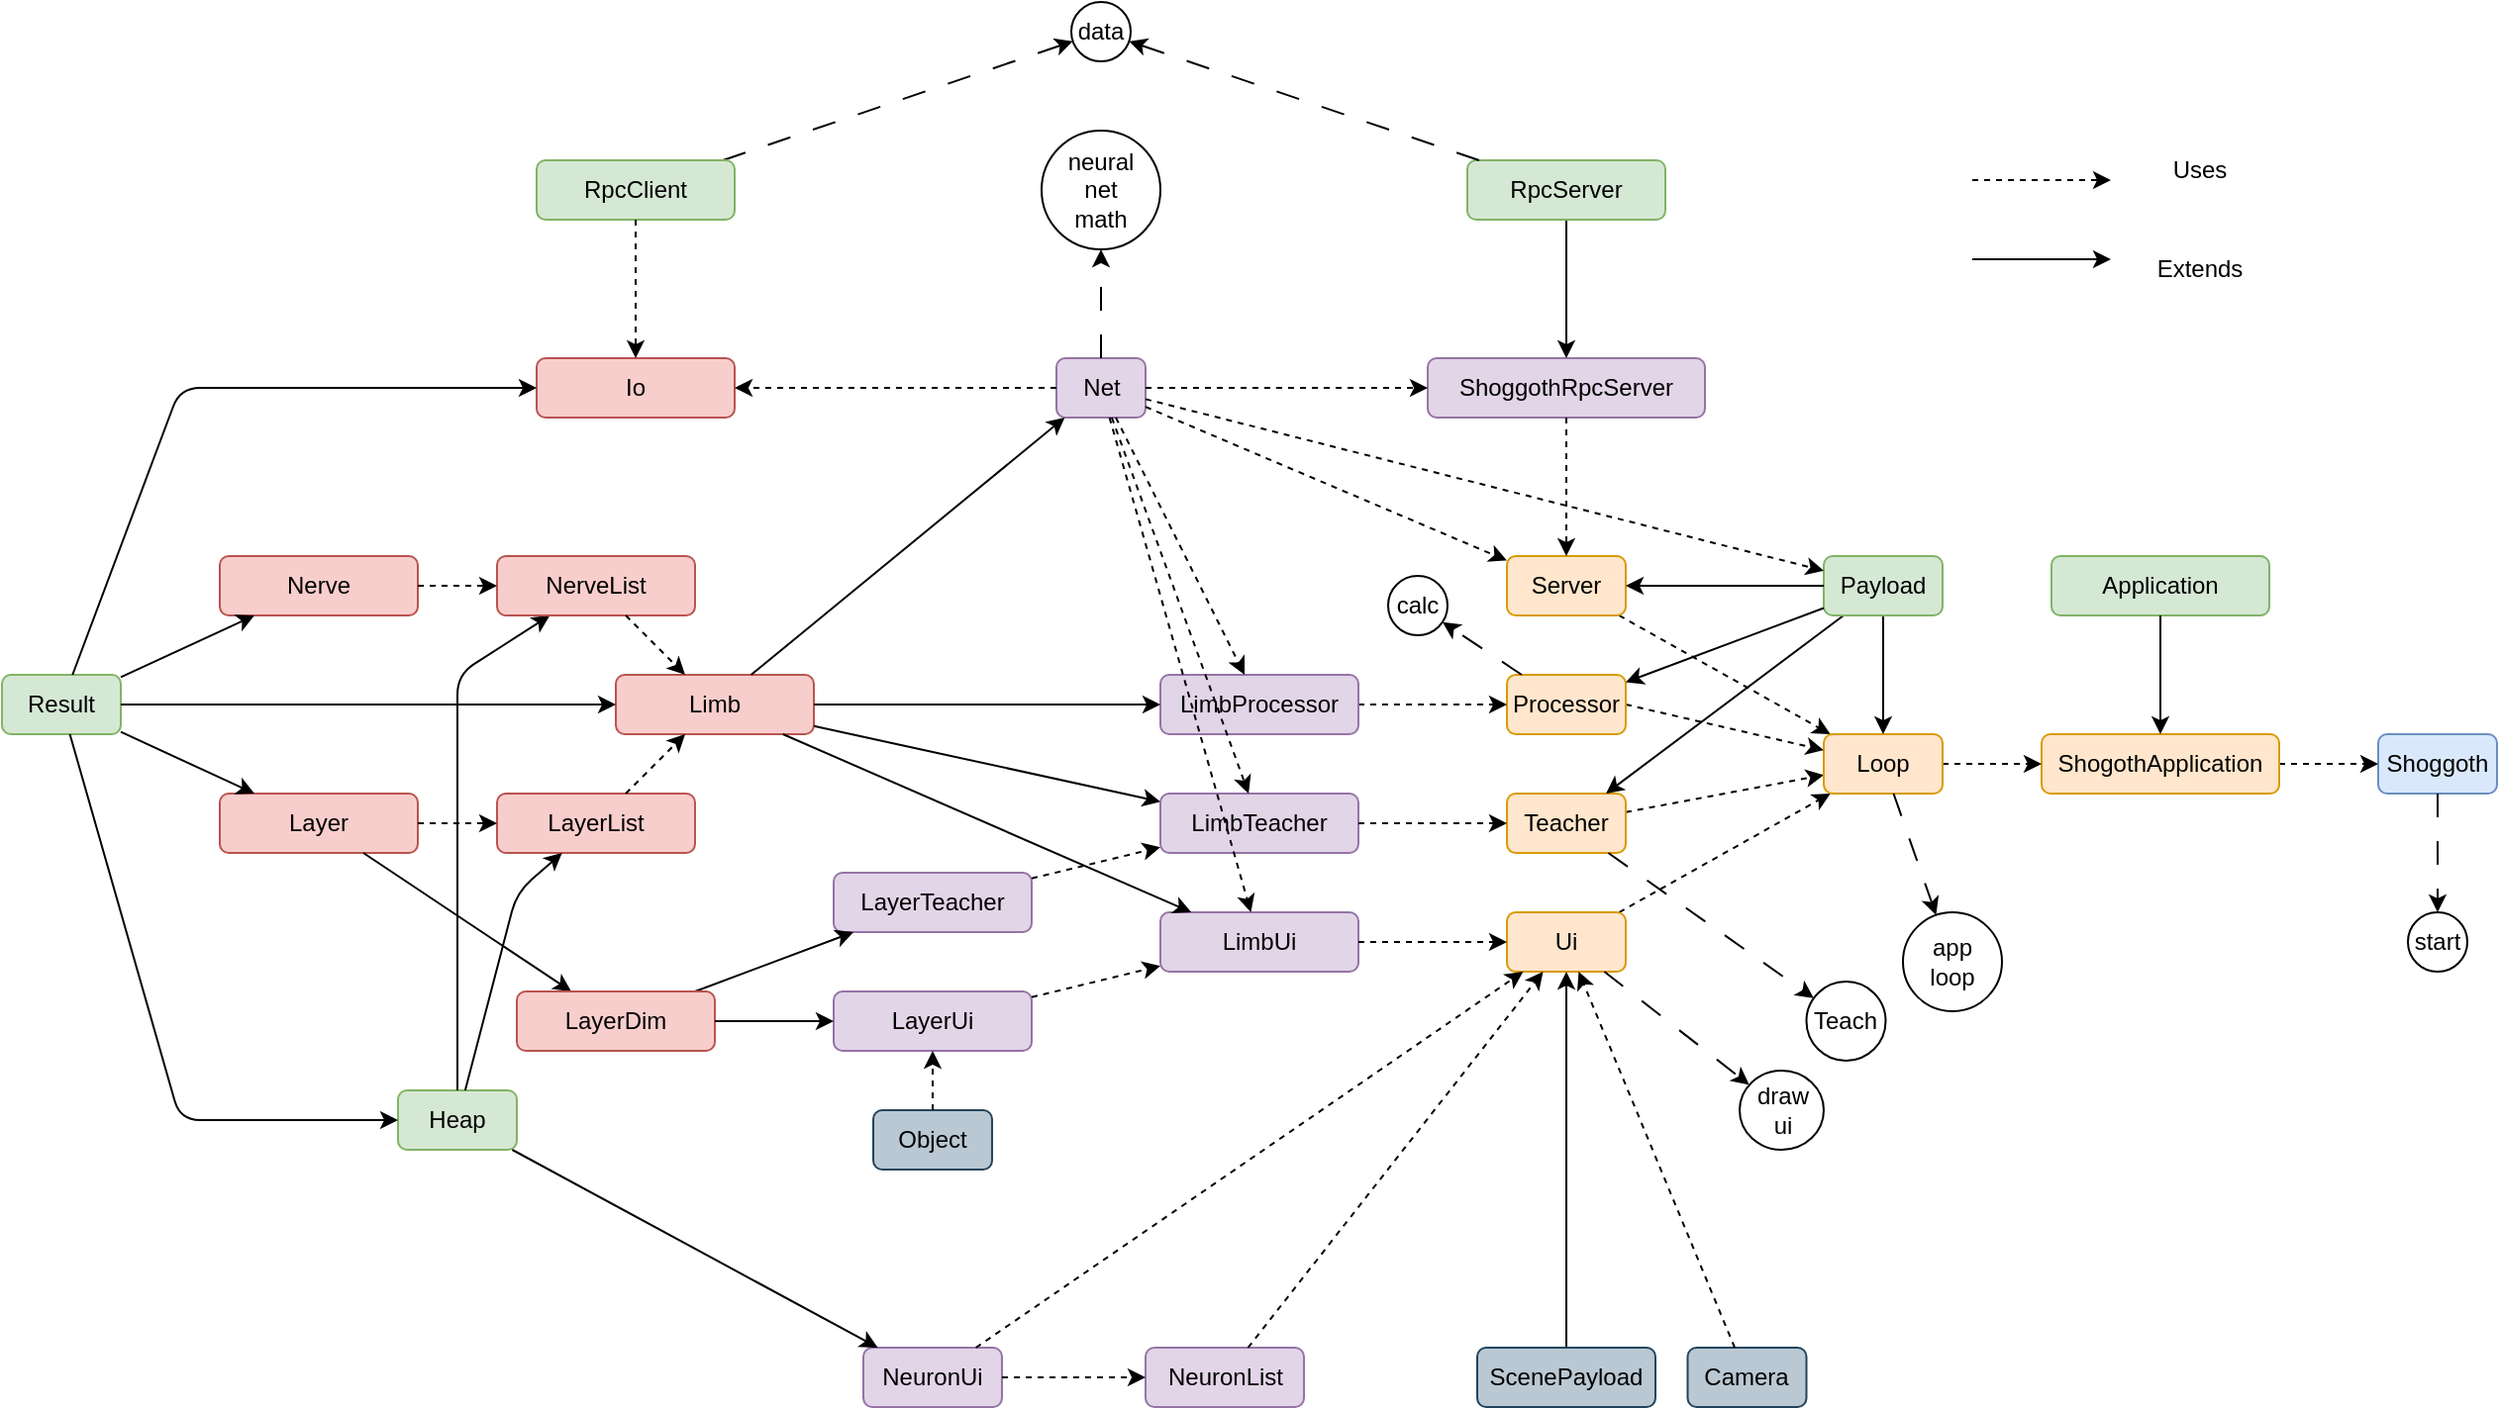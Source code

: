 <mxfile version="24.0.2" type="device">
  <diagram name="Страница — 1" id="72SPT2geHqqNimbWTybM">
    <mxGraphModel dx="3086" dy="882" grid="1" gridSize="10" guides="1" tooltips="1" connect="1" arrows="1" fold="1" page="1" pageScale="1" pageWidth="827" pageHeight="1169" background="none" math="0" shadow="0">
      <root>
        <mxCell id="0" />
        <mxCell id="1" parent="0" />
        <mxCell id="BPb5hYeniMufHD9t9Q5h-2" value="Shoggoth" style="text;html=1;align=center;verticalAlign=middle;whiteSpace=wrap;rounded=1;fillColor=#dae8fc;strokeColor=#6c8ebf;" parent="1" vertex="1">
          <mxGeometry x="340" y="450" width="60" height="30" as="geometry" />
        </mxCell>
        <mxCell id="BPb5hYeniMufHD9t9Q5h-4" style="rounded=1;orthogonalLoop=1;jettySize=auto;html=1;dashed=1;" parent="1" source="BPb5hYeniMufHD9t9Q5h-3" target="BPb5hYeniMufHD9t9Q5h-2" edge="1">
          <mxGeometry relative="1" as="geometry" />
        </mxCell>
        <mxCell id="BPb5hYeniMufHD9t9Q5h-3" value="ShogothApplication" style="text;html=1;align=center;verticalAlign=middle;whiteSpace=wrap;rounded=1;fillColor=#ffe6cc;strokeColor=#d79b00;" parent="1" vertex="1">
          <mxGeometry x="170" y="450" width="120" height="30" as="geometry" />
        </mxCell>
        <mxCell id="BPb5hYeniMufHD9t9Q5h-6" style="rounded=1;orthogonalLoop=1;jettySize=auto;html=1;dashed=1;" parent="1" source="BPb5hYeniMufHD9t9Q5h-5" target="BPb5hYeniMufHD9t9Q5h-14" edge="1">
          <mxGeometry relative="1" as="geometry" />
        </mxCell>
        <mxCell id="BPb5hYeniMufHD9t9Q5h-5" value="Server" style="text;html=1;align=center;verticalAlign=middle;whiteSpace=wrap;rounded=1;fillColor=#ffe6cc;strokeColor=#d79b00;" parent="1" vertex="1">
          <mxGeometry x="-100" y="360" width="60" height="30" as="geometry" />
        </mxCell>
        <mxCell id="BPb5hYeniMufHD9t9Q5h-8" style="rounded=1;orthogonalLoop=1;jettySize=auto;html=1;dashed=1;" parent="1" source="BPb5hYeniMufHD9t9Q5h-7" target="BPb5hYeniMufHD9t9Q5h-14" edge="1">
          <mxGeometry relative="1" as="geometry" />
        </mxCell>
        <mxCell id="BPb5hYeniMufHD9t9Q5h-7" value="Teacher" style="text;html=1;align=center;verticalAlign=middle;whiteSpace=wrap;rounded=1;fillColor=#ffe6cc;strokeColor=#d79b00;" parent="1" vertex="1">
          <mxGeometry x="-100" y="480" width="60" height="30" as="geometry" />
        </mxCell>
        <mxCell id="BPb5hYeniMufHD9t9Q5h-9" value="Application" style="text;html=1;align=center;verticalAlign=middle;whiteSpace=wrap;rounded=1;fillColor=#d5e8d4;strokeColor=#82b366;" parent="1" vertex="1">
          <mxGeometry x="175" y="360" width="110" height="30" as="geometry" />
        </mxCell>
        <mxCell id="BPb5hYeniMufHD9t9Q5h-10" style="rounded=1;orthogonalLoop=1;jettySize=auto;html=1;" parent="1" source="BPb5hYeniMufHD9t9Q5h-9" target="BPb5hYeniMufHD9t9Q5h-3" edge="1">
          <mxGeometry relative="1" as="geometry" />
        </mxCell>
        <mxCell id="BPb5hYeniMufHD9t9Q5h-12" style="rounded=1;orthogonalLoop=1;jettySize=auto;html=1;dashed=1;" parent="1" source="BPb5hYeniMufHD9t9Q5h-11" target="BPb5hYeniMufHD9t9Q5h-14" edge="1">
          <mxGeometry relative="1" as="geometry" />
        </mxCell>
        <mxCell id="BPb5hYeniMufHD9t9Q5h-11" value="Ui" style="text;html=1;align=center;verticalAlign=middle;whiteSpace=wrap;rounded=1;fillColor=#ffe6cc;strokeColor=#d79b00;" parent="1" vertex="1">
          <mxGeometry x="-100" y="540" width="60" height="30" as="geometry" />
        </mxCell>
        <mxCell id="BPb5hYeniMufHD9t9Q5h-15" style="rounded=1;orthogonalLoop=1;jettySize=auto;html=1;dashed=1;" parent="1" source="BPb5hYeniMufHD9t9Q5h-14" target="BPb5hYeniMufHD9t9Q5h-3" edge="1">
          <mxGeometry relative="1" as="geometry" />
        </mxCell>
        <mxCell id="BPb5hYeniMufHD9t9Q5h-14" value="Loop" style="text;html=1;align=center;verticalAlign=middle;whiteSpace=wrap;rounded=1;fillColor=#ffe6cc;strokeColor=#d79b00;" parent="1" vertex="1">
          <mxGeometry x="60" y="450" width="60" height="30" as="geometry" />
        </mxCell>
        <mxCell id="BPb5hYeniMufHD9t9Q5h-17" style="rounded=1;orthogonalLoop=1;jettySize=auto;html=1;exitX=1;exitY=0.5;exitDx=0;exitDy=0;dashed=1;" parent="1" source="BPb5hYeniMufHD9t9Q5h-16" target="BPb5hYeniMufHD9t9Q5h-14" edge="1">
          <mxGeometry relative="1" as="geometry" />
        </mxCell>
        <mxCell id="BPb5hYeniMufHD9t9Q5h-16" value="Processor" style="text;html=1;align=center;verticalAlign=middle;whiteSpace=wrap;rounded=1;fillColor=#ffe6cc;strokeColor=#d79b00;" parent="1" vertex="1">
          <mxGeometry x="-100" y="420" width="60" height="30" as="geometry" />
        </mxCell>
        <mxCell id="BPb5hYeniMufHD9t9Q5h-19" style="rounded=1;orthogonalLoop=1;jettySize=auto;html=1;" parent="1" source="BPb5hYeniMufHD9t9Q5h-18" target="BPb5hYeniMufHD9t9Q5h-7" edge="1">
          <mxGeometry relative="1" as="geometry" />
        </mxCell>
        <mxCell id="BPb5hYeniMufHD9t9Q5h-24" style="rounded=1;orthogonalLoop=1;jettySize=auto;html=1;" parent="1" source="BPb5hYeniMufHD9t9Q5h-18" target="BPb5hYeniMufHD9t9Q5h-14" edge="1">
          <mxGeometry relative="1" as="geometry" />
        </mxCell>
        <mxCell id="BPb5hYeniMufHD9t9Q5h-18" value="Payload" style="text;html=1;align=center;verticalAlign=middle;whiteSpace=wrap;rounded=1;fillColor=#d5e8d4;strokeColor=#82b366;" parent="1" vertex="1">
          <mxGeometry x="60" y="360" width="60" height="30" as="geometry" />
        </mxCell>
        <mxCell id="BPb5hYeniMufHD9t9Q5h-20" style="rounded=1;orthogonalLoop=1;jettySize=auto;html=1;" parent="1" source="Z55XJMEU9uU-6QPWOgbq-20" target="BPb5hYeniMufHD9t9Q5h-11" edge="1">
          <mxGeometry relative="1" as="geometry">
            <mxPoint x="-210" y="540" as="sourcePoint" />
            <mxPoint x="-60" y="400" as="targetPoint" />
          </mxGeometry>
        </mxCell>
        <mxCell id="BPb5hYeniMufHD9t9Q5h-22" style="rounded=1;orthogonalLoop=1;jettySize=auto;html=1;" parent="1" source="BPb5hYeniMufHD9t9Q5h-18" target="BPb5hYeniMufHD9t9Q5h-5" edge="1">
          <mxGeometry relative="1" as="geometry">
            <mxPoint x="-210" y="420" as="sourcePoint" />
            <mxPoint x="-75" y="280" as="targetPoint" />
          </mxGeometry>
        </mxCell>
        <mxCell id="BPb5hYeniMufHD9t9Q5h-23" style="rounded=1;orthogonalLoop=1;jettySize=auto;html=1;" parent="1" source="BPb5hYeniMufHD9t9Q5h-18" target="BPb5hYeniMufHD9t9Q5h-16" edge="1">
          <mxGeometry relative="1" as="geometry">
            <mxPoint x="-200" y="420" as="sourcePoint" />
            <mxPoint x="-70" y="230" as="targetPoint" />
          </mxGeometry>
        </mxCell>
        <mxCell id="BPb5hYeniMufHD9t9Q5h-28" style="rounded=1;orthogonalLoop=1;jettySize=auto;html=1;dashed=1;" parent="1" source="BPb5hYeniMufHD9t9Q5h-25" target="BPb5hYeniMufHD9t9Q5h-16" edge="1">
          <mxGeometry relative="1" as="geometry" />
        </mxCell>
        <mxCell id="BPb5hYeniMufHD9t9Q5h-25" value="LimbProcessor" style="text;html=1;align=center;verticalAlign=middle;whiteSpace=wrap;rounded=1;fillColor=#e1d5e7;strokeColor=#9673a6;" parent="1" vertex="1">
          <mxGeometry x="-275" y="420" width="100" height="30" as="geometry" />
        </mxCell>
        <mxCell id="BPb5hYeniMufHD9t9Q5h-26" value="LimbTeacher" style="text;html=1;align=center;verticalAlign=middle;whiteSpace=wrap;rounded=1;fillColor=#e1d5e7;strokeColor=#9673a6;" parent="1" vertex="1">
          <mxGeometry x="-275" y="480" width="100" height="30" as="geometry" />
        </mxCell>
        <mxCell id="BPb5hYeniMufHD9t9Q5h-27" value="LimbUi" style="text;html=1;align=center;verticalAlign=middle;whiteSpace=wrap;rounded=1;fillColor=#e1d5e7;strokeColor=#9673a6;" parent="1" vertex="1">
          <mxGeometry x="-275" y="540" width="100" height="30" as="geometry" />
        </mxCell>
        <mxCell id="BPb5hYeniMufHD9t9Q5h-29" style="rounded=1;orthogonalLoop=1;jettySize=auto;html=1;dashed=1;" parent="1" source="BPb5hYeniMufHD9t9Q5h-26" target="BPb5hYeniMufHD9t9Q5h-7" edge="1">
          <mxGeometry relative="1" as="geometry">
            <mxPoint x="-190" y="372" as="sourcePoint" />
            <mxPoint x="-120" y="367" as="targetPoint" />
          </mxGeometry>
        </mxCell>
        <mxCell id="BPb5hYeniMufHD9t9Q5h-31" style="rounded=1;orthogonalLoop=1;jettySize=auto;html=1;dashed=1;" parent="1" source="BPb5hYeniMufHD9t9Q5h-27" target="BPb5hYeniMufHD9t9Q5h-11" edge="1">
          <mxGeometry relative="1" as="geometry">
            <mxPoint x="-195" y="300" as="sourcePoint" />
            <mxPoint x="-120" y="275" as="targetPoint" />
          </mxGeometry>
        </mxCell>
        <mxCell id="BPb5hYeniMufHD9t9Q5h-32" value="Limb" style="text;html=1;align=center;verticalAlign=middle;whiteSpace=wrap;rounded=1;fillColor=#f8cecc;strokeColor=#b85450;" parent="1" vertex="1">
          <mxGeometry x="-550" y="420" width="100" height="30" as="geometry" />
        </mxCell>
        <mxCell id="BPb5hYeniMufHD9t9Q5h-33" style="rounded=1;orthogonalLoop=1;jettySize=auto;html=1;" parent="1" source="BPb5hYeniMufHD9t9Q5h-32" target="BPb5hYeniMufHD9t9Q5h-25" edge="1">
          <mxGeometry relative="1" as="geometry">
            <mxPoint x="-227" y="250" as="sourcePoint" />
            <mxPoint x="-102" y="400" as="targetPoint" />
          </mxGeometry>
        </mxCell>
        <mxCell id="BPb5hYeniMufHD9t9Q5h-34" style="rounded=1;orthogonalLoop=1;jettySize=auto;html=1;" parent="1" source="BPb5hYeniMufHD9t9Q5h-32" target="BPb5hYeniMufHD9t9Q5h-27" edge="1">
          <mxGeometry relative="1" as="geometry">
            <mxPoint x="-354" y="380" as="sourcePoint" />
            <mxPoint x="-289" y="400" as="targetPoint" />
          </mxGeometry>
        </mxCell>
        <mxCell id="BPb5hYeniMufHD9t9Q5h-35" style="rounded=1;orthogonalLoop=1;jettySize=auto;html=1;" parent="1" source="BPb5hYeniMufHD9t9Q5h-32" target="BPb5hYeniMufHD9t9Q5h-26" edge="1">
          <mxGeometry relative="1" as="geometry">
            <mxPoint x="-353" y="365" as="sourcePoint" />
            <mxPoint x="-290" y="365" as="targetPoint" />
          </mxGeometry>
        </mxCell>
        <mxCell id="BPb5hYeniMufHD9t9Q5h-36" value="Net" style="text;html=1;align=center;verticalAlign=middle;whiteSpace=wrap;rounded=1;fillColor=#e1d5e7;strokeColor=#9673a6;" parent="1" vertex="1">
          <mxGeometry x="-327.5" y="260" width="45" height="30" as="geometry" />
        </mxCell>
        <mxCell id="BPb5hYeniMufHD9t9Q5h-37" style="rounded=1;orthogonalLoop=1;jettySize=auto;html=1;" parent="1" source="BPb5hYeniMufHD9t9Q5h-32" target="BPb5hYeniMufHD9t9Q5h-36" edge="1">
          <mxGeometry relative="1" as="geometry">
            <mxPoint x="-371" y="400" as="sourcePoint" />
            <mxPoint x="-306" y="420" as="targetPoint" />
          </mxGeometry>
        </mxCell>
        <mxCell id="BPb5hYeniMufHD9t9Q5h-39" style="rounded=1;orthogonalLoop=1;jettySize=auto;html=1;dashed=1;" parent="1" source="BPb5hYeniMufHD9t9Q5h-36" target="BPb5hYeniMufHD9t9Q5h-25" edge="1">
          <mxGeometry relative="1" as="geometry">
            <mxPoint x="-190" y="415" as="sourcePoint" />
            <mxPoint x="-120" y="415" as="targetPoint" />
          </mxGeometry>
        </mxCell>
        <mxCell id="BPb5hYeniMufHD9t9Q5h-40" style="rounded=1;orthogonalLoop=1;jettySize=auto;html=1;dashed=1;" parent="1" source="BPb5hYeniMufHD9t9Q5h-36" target="BPb5hYeniMufHD9t9Q5h-27" edge="1">
          <mxGeometry relative="1" as="geometry">
            <mxPoint x="-362" y="460" as="sourcePoint" />
            <mxPoint x="-281" y="430" as="targetPoint" />
          </mxGeometry>
        </mxCell>
        <mxCell id="BPb5hYeniMufHD9t9Q5h-41" style="rounded=1;orthogonalLoop=1;jettySize=auto;html=1;dashed=1;" parent="1" source="BPb5hYeniMufHD9t9Q5h-36" target="BPb5hYeniMufHD9t9Q5h-26" edge="1">
          <mxGeometry relative="1" as="geometry">
            <mxPoint x="-381" y="460" as="sourcePoint" />
            <mxPoint x="-262" y="380" as="targetPoint" />
          </mxGeometry>
        </mxCell>
        <mxCell id="BPb5hYeniMufHD9t9Q5h-42" value="Layer" style="text;html=1;align=center;verticalAlign=middle;whiteSpace=wrap;rounded=1;fillColor=#f8cecc;strokeColor=#b85450;" parent="1" vertex="1">
          <mxGeometry x="-750" y="480" width="100" height="30" as="geometry" />
        </mxCell>
        <mxCell id="BPb5hYeniMufHD9t9Q5h-44" value="LayerTeacher" style="text;html=1;align=center;verticalAlign=middle;whiteSpace=wrap;rounded=1;fillColor=#e1d5e7;strokeColor=#9673a6;" parent="1" vertex="1">
          <mxGeometry x="-440" y="520" width="100" height="30" as="geometry" />
        </mxCell>
        <mxCell id="BPb5hYeniMufHD9t9Q5h-45" style="rounded=1;orthogonalLoop=1;jettySize=auto;html=1;" parent="1" source="BPb5hYeniMufHD9t9Q5h-53" target="BPb5hYeniMufHD9t9Q5h-44" edge="1">
          <mxGeometry relative="1" as="geometry">
            <mxPoint x="-379" y="330" as="sourcePoint" />
            <mxPoint x="-264" y="400" as="targetPoint" />
          </mxGeometry>
        </mxCell>
        <mxCell id="BPb5hYeniMufHD9t9Q5h-46" style="rounded=1;orthogonalLoop=1;jettySize=auto;html=1;dashed=1;" parent="1" source="BPb5hYeniMufHD9t9Q5h-44" target="BPb5hYeniMufHD9t9Q5h-26" edge="1">
          <mxGeometry relative="1" as="geometry">
            <mxPoint x="-363" y="345" as="sourcePoint" />
            <mxPoint x="-300" y="345" as="targetPoint" />
          </mxGeometry>
        </mxCell>
        <mxCell id="BPb5hYeniMufHD9t9Q5h-47" value="LayerUi" style="text;html=1;align=center;verticalAlign=middle;whiteSpace=wrap;rounded=1;fillColor=#e1d5e7;strokeColor=#9673a6;" parent="1" vertex="1">
          <mxGeometry x="-440" y="580" width="100" height="30" as="geometry" />
        </mxCell>
        <mxCell id="BPb5hYeniMufHD9t9Q5h-48" style="rounded=1;orthogonalLoop=1;jettySize=auto;html=1;dashed=1;" parent="1" source="BPb5hYeniMufHD9t9Q5h-47" target="BPb5hYeniMufHD9t9Q5h-27" edge="1">
          <mxGeometry relative="1" as="geometry">
            <mxPoint x="-360" y="190" as="sourcePoint" />
            <mxPoint x="-280" y="230" as="targetPoint" />
          </mxGeometry>
        </mxCell>
        <mxCell id="BPb5hYeniMufHD9t9Q5h-49" style="rounded=1;orthogonalLoop=1;jettySize=auto;html=1;" parent="1" source="BPb5hYeniMufHD9t9Q5h-42" target="BPb5hYeniMufHD9t9Q5h-53" edge="1">
          <mxGeometry relative="1" as="geometry">
            <mxPoint x="-250" y="325" as="sourcePoint" />
            <mxPoint x="-210" y="325" as="targetPoint" />
          </mxGeometry>
        </mxCell>
        <mxCell id="BPb5hYeniMufHD9t9Q5h-51" value="Io" style="text;html=1;align=center;verticalAlign=middle;whiteSpace=wrap;rounded=1;fillColor=#f8cecc;strokeColor=#b85450;" parent="1" vertex="1">
          <mxGeometry x="-590" y="260" width="100" height="30" as="geometry" />
        </mxCell>
        <mxCell id="BPb5hYeniMufHD9t9Q5h-52" style="rounded=1;orthogonalLoop=1;jettySize=auto;html=1;dashed=1;" parent="1" source="BPb5hYeniMufHD9t9Q5h-36" target="BPb5hYeniMufHD9t9Q5h-51" edge="1">
          <mxGeometry relative="1" as="geometry">
            <mxPoint x="-346" y="280" as="sourcePoint" />
            <mxPoint x="-450" y="210" as="targetPoint" />
          </mxGeometry>
        </mxCell>
        <mxCell id="BPb5hYeniMufHD9t9Q5h-53" value="LayerDim" style="text;html=1;align=center;verticalAlign=middle;whiteSpace=wrap;rounded=1;fillColor=#f8cecc;strokeColor=#b85450;" parent="1" vertex="1">
          <mxGeometry x="-600" y="580" width="100" height="30" as="geometry" />
        </mxCell>
        <mxCell id="BPb5hYeniMufHD9t9Q5h-54" style="rounded=1;orthogonalLoop=1;jettySize=auto;html=1;" parent="1" source="BPb5hYeniMufHD9t9Q5h-53" target="BPb5hYeniMufHD9t9Q5h-47" edge="1">
          <mxGeometry relative="1" as="geometry">
            <mxPoint x="-460" y="378" as="sourcePoint" />
            <mxPoint x="-290" y="422" as="targetPoint" />
          </mxGeometry>
        </mxCell>
        <mxCell id="BPb5hYeniMufHD9t9Q5h-55" value="NeuronUi" style="text;html=1;align=center;verticalAlign=middle;whiteSpace=wrap;rounded=1;fillColor=#e1d5e7;strokeColor=#9673a6;" parent="1" vertex="1">
          <mxGeometry x="-425" y="760" width="70" height="30" as="geometry" />
        </mxCell>
        <mxCell id="BPb5hYeniMufHD9t9Q5h-56" value="Heap" style="text;html=1;align=center;verticalAlign=middle;whiteSpace=wrap;rounded=1;fillColor=#d5e8d4;strokeColor=#82b366;" parent="1" vertex="1">
          <mxGeometry x="-660" y="630" width="60" height="30" as="geometry" />
        </mxCell>
        <mxCell id="BPb5hYeniMufHD9t9Q5h-57" value="NeuronList" style="text;html=1;align=center;verticalAlign=middle;whiteSpace=wrap;rounded=1;fillColor=#e1d5e7;strokeColor=#9673a6;" parent="1" vertex="1">
          <mxGeometry x="-282.5" y="760" width="80" height="30" as="geometry" />
        </mxCell>
        <mxCell id="BPb5hYeniMufHD9t9Q5h-58" style="rounded=1;orthogonalLoop=1;jettySize=auto;html=1;" parent="1" source="BPb5hYeniMufHD9t9Q5h-56" target="BPb5hYeniMufHD9t9Q5h-55" edge="1">
          <mxGeometry relative="1" as="geometry">
            <mxPoint x="-10" y="435" as="sourcePoint" />
            <mxPoint x="-60" y="435" as="targetPoint" />
          </mxGeometry>
        </mxCell>
        <mxCell id="BPb5hYeniMufHD9t9Q5h-59" style="rounded=1;orthogonalLoop=1;jettySize=auto;html=1;dashed=1;" parent="1" source="BPb5hYeniMufHD9t9Q5h-55" target="BPb5hYeniMufHD9t9Q5h-57" edge="1">
          <mxGeometry relative="1" as="geometry">
            <mxPoint x="-183" y="550" as="sourcePoint" />
            <mxPoint x="-57" y="390" as="targetPoint" />
          </mxGeometry>
        </mxCell>
        <mxCell id="BPb5hYeniMufHD9t9Q5h-60" value="Result" style="text;html=1;align=center;verticalAlign=middle;whiteSpace=wrap;rounded=1;fillColor=#d5e8d4;strokeColor=#82b366;" parent="1" vertex="1">
          <mxGeometry x="-860" y="420" width="60" height="30" as="geometry" />
        </mxCell>
        <mxCell id="BPb5hYeniMufHD9t9Q5h-61" style="rounded=1;orthogonalLoop=1;jettySize=auto;html=1;" parent="1" source="BPb5hYeniMufHD9t9Q5h-60" target="BPb5hYeniMufHD9t9Q5h-42" edge="1">
          <mxGeometry relative="1" as="geometry">
            <mxPoint x="-520" y="545" as="sourcePoint" />
            <mxPoint x="-470" y="545" as="targetPoint" />
          </mxGeometry>
        </mxCell>
        <mxCell id="BPb5hYeniMufHD9t9Q5h-62" value="LayerList" style="text;html=1;align=center;verticalAlign=middle;whiteSpace=wrap;rounded=1;fillColor=#f8cecc;strokeColor=#b85450;" parent="1" vertex="1">
          <mxGeometry x="-610" y="480" width="100" height="30" as="geometry" />
        </mxCell>
        <mxCell id="BPb5hYeniMufHD9t9Q5h-63" style="rounded=1;orthogonalLoop=1;jettySize=auto;html=1;" parent="1" source="BPb5hYeniMufHD9t9Q5h-56" target="BPb5hYeniMufHD9t9Q5h-69" edge="1">
          <mxGeometry relative="1" as="geometry">
            <mxPoint x="120" y="696" as="sourcePoint" />
            <mxPoint x="-230" y="704" as="targetPoint" />
            <Array as="points">
              <mxPoint x="-630" y="420" />
            </Array>
          </mxGeometry>
        </mxCell>
        <mxCell id="BPb5hYeniMufHD9t9Q5h-64" style="rounded=1;orthogonalLoop=1;jettySize=auto;html=1;dashed=1;" parent="1" source="BPb5hYeniMufHD9t9Q5h-42" target="BPb5hYeniMufHD9t9Q5h-62" edge="1">
          <mxGeometry relative="1" as="geometry">
            <mxPoint x="-271" y="345" as="sourcePoint" />
            <mxPoint x="-159" y="535" as="targetPoint" />
          </mxGeometry>
        </mxCell>
        <mxCell id="BPb5hYeniMufHD9t9Q5h-65" style="rounded=1;orthogonalLoop=1;jettySize=auto;html=1;" parent="1" source="BPb5hYeniMufHD9t9Q5h-60" target="BPb5hYeniMufHD9t9Q5h-56" edge="1">
          <mxGeometry relative="1" as="geometry">
            <mxPoint x="-667" y="545" as="sourcePoint" />
            <mxPoint x="-620" y="545" as="targetPoint" />
            <Array as="points">
              <mxPoint x="-770" y="645" />
            </Array>
          </mxGeometry>
        </mxCell>
        <mxCell id="BPb5hYeniMufHD9t9Q5h-67" value="Nerve" style="text;html=1;align=center;verticalAlign=middle;whiteSpace=wrap;rounded=1;fillColor=#f8cecc;strokeColor=#b85450;" parent="1" vertex="1">
          <mxGeometry x="-750" y="360" width="100" height="30" as="geometry" />
        </mxCell>
        <mxCell id="BPb5hYeniMufHD9t9Q5h-68" style="rounded=1;orthogonalLoop=1;jettySize=auto;html=1;" parent="1" source="BPb5hYeniMufHD9t9Q5h-60" target="BPb5hYeniMufHD9t9Q5h-67" edge="1">
          <mxGeometry relative="1" as="geometry">
            <mxPoint x="-686" y="560" as="sourcePoint" />
            <mxPoint x="-581" y="710" as="targetPoint" />
          </mxGeometry>
        </mxCell>
        <mxCell id="BPb5hYeniMufHD9t9Q5h-69" value="NerveList" style="text;html=1;align=center;verticalAlign=middle;whiteSpace=wrap;rounded=1;fillColor=#f8cecc;strokeColor=#b85450;" parent="1" vertex="1">
          <mxGeometry x="-610" y="360" width="100" height="30" as="geometry" />
        </mxCell>
        <mxCell id="BPb5hYeniMufHD9t9Q5h-70" style="rounded=1;orthogonalLoop=1;jettySize=auto;html=1;dashed=1;" parent="1" source="BPb5hYeniMufHD9t9Q5h-67" target="BPb5hYeniMufHD9t9Q5h-69" edge="1">
          <mxGeometry relative="1" as="geometry">
            <mxPoint x="-580" y="450" as="sourcePoint" />
            <mxPoint x="-570" y="615" as="targetPoint" />
          </mxGeometry>
        </mxCell>
        <mxCell id="BPb5hYeniMufHD9t9Q5h-71" style="rounded=1;orthogonalLoop=1;jettySize=auto;html=1;" parent="1" source="BPb5hYeniMufHD9t9Q5h-60" target="BPb5hYeniMufHD9t9Q5h-32" edge="1">
          <mxGeometry relative="1" as="geometry">
            <mxPoint x="-817" y="512" as="sourcePoint" />
            <mxPoint x="-695" y="460" as="targetPoint" />
          </mxGeometry>
        </mxCell>
        <mxCell id="BPb5hYeniMufHD9t9Q5h-72" style="rounded=1;orthogonalLoop=1;jettySize=auto;html=1;" parent="1" source="BPb5hYeniMufHD9t9Q5h-56" target="BPb5hYeniMufHD9t9Q5h-62" edge="1">
          <mxGeometry relative="1" as="geometry">
            <mxPoint x="-747" y="710" as="sourcePoint" />
            <mxPoint x="-580" y="460" as="targetPoint" />
            <Array as="points">
              <mxPoint x="-600" y="530" />
            </Array>
          </mxGeometry>
        </mxCell>
        <mxCell id="BPb5hYeniMufHD9t9Q5h-73" style="rounded=1;orthogonalLoop=1;jettySize=auto;html=1;dashed=1;" parent="1" source="BPb5hYeniMufHD9t9Q5h-69" target="BPb5hYeniMufHD9t9Q5h-32" edge="1">
          <mxGeometry relative="1" as="geometry">
            <mxPoint x="-660" y="370" as="sourcePoint" />
            <mxPoint x="-660" y="410" as="targetPoint" />
          </mxGeometry>
        </mxCell>
        <mxCell id="BPb5hYeniMufHD9t9Q5h-74" style="rounded=1;orthogonalLoop=1;jettySize=auto;html=1;dashed=1;" parent="1" source="BPb5hYeniMufHD9t9Q5h-62" target="BPb5hYeniMufHD9t9Q5h-32" edge="1">
          <mxGeometry relative="1" as="geometry">
            <mxPoint x="-610" y="425" as="sourcePoint" />
            <mxPoint x="-560" y="425" as="targetPoint" />
          </mxGeometry>
        </mxCell>
        <mxCell id="BPb5hYeniMufHD9t9Q5h-75" value="ShoggothRpcServer" style="text;html=1;align=center;verticalAlign=middle;whiteSpace=wrap;rounded=1;fillColor=#e1d5e7;strokeColor=#9673a6;" parent="1" vertex="1">
          <mxGeometry x="-140" y="260" width="140" height="30" as="geometry" />
        </mxCell>
        <mxCell id="BPb5hYeniMufHD9t9Q5h-76" style="rounded=1;orthogonalLoop=1;jettySize=auto;html=1;dashed=1;" parent="1" source="BPb5hYeniMufHD9t9Q5h-75" target="BPb5hYeniMufHD9t9Q5h-5" edge="1">
          <mxGeometry relative="1" as="geometry">
            <mxPoint x="-41" y="400" as="sourcePoint" />
            <mxPoint x="36" y="460" as="targetPoint" />
          </mxGeometry>
        </mxCell>
        <mxCell id="BPb5hYeniMufHD9t9Q5h-78" style="rounded=1;orthogonalLoop=1;jettySize=auto;html=1;" parent="1" source="BPb5hYeniMufHD9t9Q5h-77" target="BPb5hYeniMufHD9t9Q5h-75" edge="1">
          <mxGeometry relative="1" as="geometry" />
        </mxCell>
        <mxCell id="BPb5hYeniMufHD9t9Q5h-77" value="RpcServer" style="text;html=1;align=center;verticalAlign=middle;whiteSpace=wrap;rounded=1;fillColor=#d5e8d4;strokeColor=#82b366;" parent="1" vertex="1">
          <mxGeometry x="-120" y="160" width="100" height="30" as="geometry" />
        </mxCell>
        <mxCell id="BPb5hYeniMufHD9t9Q5h-80" style="rounded=1;orthogonalLoop=1;jettySize=auto;html=1;dashed=1;dashPattern=12 12;" parent="1" source="BPb5hYeniMufHD9t9Q5h-90" target="BPb5hYeniMufHD9t9Q5h-79" edge="1">
          <mxGeometry relative="1" as="geometry">
            <mxPoint x="-410" y="200" as="targetPoint" />
            <mxPoint x="-340" y="90" as="sourcePoint" />
          </mxGeometry>
        </mxCell>
        <mxCell id="BPb5hYeniMufHD9t9Q5h-79" value="data" style="ellipse;whiteSpace=wrap;html=1;rounded=1;" parent="1" vertex="1">
          <mxGeometry x="-320" y="80" width="30" height="30" as="geometry" />
        </mxCell>
        <mxCell id="BPb5hYeniMufHD9t9Q5h-81" value="start" style="ellipse;whiteSpace=wrap;html=1;rounded=1;" parent="1" vertex="1">
          <mxGeometry x="355" y="540" width="30" height="30" as="geometry" />
        </mxCell>
        <mxCell id="BPb5hYeniMufHD9t9Q5h-82" style="rounded=1;orthogonalLoop=1;jettySize=auto;html=1;dashed=1;dashPattern=12 12;" parent="1" source="BPb5hYeniMufHD9t9Q5h-16" target="BPb5hYeniMufHD9t9Q5h-85" edge="1">
          <mxGeometry relative="1" as="geometry">
            <mxPoint x="210" y="410" as="sourcePoint" />
            <mxPoint x="340" y="360" as="targetPoint" />
          </mxGeometry>
        </mxCell>
        <mxCell id="BPb5hYeniMufHD9t9Q5h-83" value="draw&lt;div&gt;ui&lt;/div&gt;" style="ellipse;whiteSpace=wrap;html=1;rounded=1;" parent="1" vertex="1">
          <mxGeometry x="17.5" y="620" width="42.5" height="40" as="geometry" />
        </mxCell>
        <mxCell id="BPb5hYeniMufHD9t9Q5h-84" style="rounded=1;orthogonalLoop=1;jettySize=auto;html=1;dashed=1;dashPattern=12 12;" parent="1" source="BPb5hYeniMufHD9t9Q5h-11" target="BPb5hYeniMufHD9t9Q5h-83" edge="1">
          <mxGeometry relative="1" as="geometry">
            <mxPoint y="650" as="sourcePoint" />
            <mxPoint y="650" as="targetPoint" />
          </mxGeometry>
        </mxCell>
        <mxCell id="BPb5hYeniMufHD9t9Q5h-85" value="calc" style="ellipse;whiteSpace=wrap;html=1;rounded=1;" parent="1" vertex="1">
          <mxGeometry x="-160" y="370" width="30" height="30" as="geometry" />
        </mxCell>
        <mxCell id="BPb5hYeniMufHD9t9Q5h-86" style="rounded=1;orthogonalLoop=1;jettySize=auto;html=1;dashed=1;dashPattern=12 12;" parent="1" source="BPb5hYeniMufHD9t9Q5h-2" target="BPb5hYeniMufHD9t9Q5h-81" edge="1">
          <mxGeometry relative="1" as="geometry">
            <mxPoint x="3" y="430" as="sourcePoint" />
            <mxPoint x="79" y="365" as="targetPoint" />
          </mxGeometry>
        </mxCell>
        <mxCell id="BPb5hYeniMufHD9t9Q5h-87" style="rounded=1;orthogonalLoop=1;jettySize=auto;html=1;dashed=1;dashPattern=12 12;" parent="1" source="BPb5hYeniMufHD9t9Q5h-7" target="BPb5hYeniMufHD9t9Q5h-88" edge="1">
          <mxGeometry relative="1" as="geometry">
            <mxPoint x="-42" y="430" as="sourcePoint" />
            <mxPoint x="34" y="365" as="targetPoint" />
          </mxGeometry>
        </mxCell>
        <mxCell id="BPb5hYeniMufHD9t9Q5h-88" value="Teach" style="ellipse;whiteSpace=wrap;html=1;rounded=1;" parent="1" vertex="1">
          <mxGeometry x="51.25" y="575" width="40" height="40" as="geometry" />
        </mxCell>
        <mxCell id="BPb5hYeniMufHD9t9Q5h-89" style="rounded=1;orthogonalLoop=1;jettySize=auto;html=1;" parent="1" source="BPb5hYeniMufHD9t9Q5h-60" target="BPb5hYeniMufHD9t9Q5h-51" edge="1">
          <mxGeometry relative="1" as="geometry">
            <mxPoint x="-870" y="434" as="sourcePoint" />
            <mxPoint x="-560" y="426" as="targetPoint" />
            <Array as="points">
              <mxPoint x="-770" y="275" />
            </Array>
          </mxGeometry>
        </mxCell>
        <mxCell id="BPb5hYeniMufHD9t9Q5h-90" value="RpcClient" style="text;html=1;align=center;verticalAlign=middle;whiteSpace=wrap;rounded=1;fillColor=#d5e8d4;strokeColor=#82b366;" parent="1" vertex="1">
          <mxGeometry x="-590" y="160" width="100" height="30" as="geometry" />
        </mxCell>
        <mxCell id="BPb5hYeniMufHD9t9Q5h-92" value="Object" style="text;html=1;align=center;verticalAlign=middle;whiteSpace=wrap;rounded=1;fillColor=#bac8d3;strokeColor=#23445d;" parent="1" vertex="1">
          <mxGeometry x="-420" y="640" width="60" height="30" as="geometry" />
        </mxCell>
        <mxCell id="BPb5hYeniMufHD9t9Q5h-93" style="rounded=1;orthogonalLoop=1;jettySize=auto;html=1;dashed=1;" parent="1" source="BPb5hYeniMufHD9t9Q5h-92" target="BPb5hYeniMufHD9t9Q5h-47" edge="1">
          <mxGeometry relative="1" as="geometry">
            <mxPoint x="-655" y="570" as="sourcePoint" />
            <mxPoint x="-525" y="440" as="targetPoint" />
          </mxGeometry>
        </mxCell>
        <mxCell id="Z55XJMEU9uU-6QPWOgbq-2" style="rounded=1;orthogonalLoop=1;jettySize=auto;html=1;dashed=1;dashPattern=12 12;" edge="1" parent="1" source="BPb5hYeniMufHD9t9Q5h-77" target="BPb5hYeniMufHD9t9Q5h-79">
          <mxGeometry relative="1" as="geometry">
            <mxPoint x="-240" y="100" as="targetPoint" />
            <mxPoint x="-280" y="90" as="sourcePoint" />
          </mxGeometry>
        </mxCell>
        <mxCell id="Z55XJMEU9uU-6QPWOgbq-3" style="rounded=1;orthogonalLoop=1;jettySize=auto;html=1;dashed=1;" edge="1" parent="1" source="BPb5hYeniMufHD9t9Q5h-36" target="BPb5hYeniMufHD9t9Q5h-75">
          <mxGeometry relative="1" as="geometry">
            <mxPoint x="-420" y="270" as="sourcePoint" />
            <mxPoint x="-360" y="260" as="targetPoint" />
          </mxGeometry>
        </mxCell>
        <mxCell id="Z55XJMEU9uU-6QPWOgbq-4" style="rounded=1;orthogonalLoop=1;jettySize=auto;html=1;dashed=1;" edge="1" parent="1">
          <mxGeometry relative="1" as="geometry">
            <mxPoint x="135" y="170" as="sourcePoint" />
            <mxPoint x="205" y="170" as="targetPoint" />
          </mxGeometry>
        </mxCell>
        <mxCell id="Z55XJMEU9uU-6QPWOgbq-5" value="Uses" style="text;html=1;align=center;verticalAlign=middle;whiteSpace=wrap;rounded=1;" vertex="1" parent="1">
          <mxGeometry x="220" y="150" width="60" height="30" as="geometry" />
        </mxCell>
        <mxCell id="Z55XJMEU9uU-6QPWOgbq-6" style="rounded=1;orthogonalLoop=1;jettySize=auto;html=1;" edge="1" parent="1">
          <mxGeometry relative="1" as="geometry">
            <mxPoint x="135" y="210" as="sourcePoint" />
            <mxPoint x="205" y="210" as="targetPoint" />
          </mxGeometry>
        </mxCell>
        <mxCell id="Z55XJMEU9uU-6QPWOgbq-7" value="Extends" style="text;html=1;align=center;verticalAlign=middle;whiteSpace=wrap;rounded=1;" vertex="1" parent="1">
          <mxGeometry x="220" y="200" width="60" height="30" as="geometry" />
        </mxCell>
        <mxCell id="Z55XJMEU9uU-6QPWOgbq-8" value="&lt;div&gt;app&lt;/div&gt;&lt;div&gt;loop&lt;/div&gt;" style="ellipse;whiteSpace=wrap;html=1;rounded=1;" vertex="1" parent="1">
          <mxGeometry x="100" y="540" width="50" height="50" as="geometry" />
        </mxCell>
        <mxCell id="Z55XJMEU9uU-6QPWOgbq-9" style="rounded=1;orthogonalLoop=1;jettySize=auto;html=1;dashed=1;dashPattern=12 12;" edge="1" parent="1" source="BPb5hYeniMufHD9t9Q5h-14" target="Z55XJMEU9uU-6QPWOgbq-8">
          <mxGeometry relative="1" as="geometry">
            <mxPoint x="-48" y="520" as="sourcePoint" />
            <mxPoint x="37" y="624" as="targetPoint" />
          </mxGeometry>
        </mxCell>
        <mxCell id="Z55XJMEU9uU-6QPWOgbq-11" style="rounded=1;orthogonalLoop=1;jettySize=auto;html=1;dashed=1;" edge="1" parent="1" source="BPb5hYeniMufHD9t9Q5h-36" target="BPb5hYeniMufHD9t9Q5h-18">
          <mxGeometry relative="1" as="geometry">
            <mxPoint x="-108" y="320" as="sourcePoint" />
            <mxPoint x="-232" y="550" as="targetPoint" />
          </mxGeometry>
        </mxCell>
        <mxCell id="Z55XJMEU9uU-6QPWOgbq-12" style="rounded=1;orthogonalLoop=1;jettySize=auto;html=1;dashed=1;" edge="1" parent="1" source="BPb5hYeniMufHD9t9Q5h-36" target="BPb5hYeniMufHD9t9Q5h-5">
          <mxGeometry relative="1" as="geometry">
            <mxPoint x="-194" y="340" as="sourcePoint" />
            <mxPoint x="-236" y="490" as="targetPoint" />
          </mxGeometry>
        </mxCell>
        <mxCell id="Z55XJMEU9uU-6QPWOgbq-13" value="neural &lt;br&gt;net&lt;br&gt;math" style="ellipse;whiteSpace=wrap;html=1;rounded=1;" vertex="1" parent="1">
          <mxGeometry x="-335" y="145" width="60" height="60" as="geometry" />
        </mxCell>
        <mxCell id="Z55XJMEU9uU-6QPWOgbq-14" style="rounded=1;orthogonalLoop=1;jettySize=auto;html=1;dashed=1;dashPattern=12 12;" edge="1" parent="1" source="BPb5hYeniMufHD9t9Q5h-36" target="Z55XJMEU9uU-6QPWOgbq-13">
          <mxGeometry relative="1" as="geometry">
            <mxPoint x="-74" y="460" as="sourcePoint" />
            <mxPoint x="89" y="615" as="targetPoint" />
          </mxGeometry>
        </mxCell>
        <mxCell id="Z55XJMEU9uU-6QPWOgbq-15" style="rounded=1;orthogonalLoop=1;jettySize=auto;html=1;dashed=1;" edge="1" parent="1" source="BPb5hYeniMufHD9t9Q5h-57" target="BPb5hYeniMufHD9t9Q5h-11">
          <mxGeometry relative="1" as="geometry">
            <mxPoint x="-190" y="565" as="sourcePoint" />
            <mxPoint x="-120" y="565" as="targetPoint" />
          </mxGeometry>
        </mxCell>
        <mxCell id="Z55XJMEU9uU-6QPWOgbq-16" style="rounded=1;orthogonalLoop=1;jettySize=auto;html=1;dashed=1;" edge="1" parent="1" source="BPb5hYeniMufHD9t9Q5h-55" target="BPb5hYeniMufHD9t9Q5h-11">
          <mxGeometry relative="1" as="geometry">
            <mxPoint x="-162" y="710" as="sourcePoint" />
            <mxPoint x="-97" y="580" as="targetPoint" />
          </mxGeometry>
        </mxCell>
        <mxCell id="Z55XJMEU9uU-6QPWOgbq-17" value="Camera" style="text;html=1;align=center;verticalAlign=middle;whiteSpace=wrap;rounded=1;fillColor=#bac8d3;strokeColor=#23445d;" vertex="1" parent="1">
          <mxGeometry x="-8.75" y="760" width="60" height="30" as="geometry" />
        </mxCell>
        <mxCell id="Z55XJMEU9uU-6QPWOgbq-19" style="rounded=1;orthogonalLoop=1;jettySize=auto;html=1;dashed=1;" edge="1" parent="1" source="Z55XJMEU9uU-6QPWOgbq-17" target="BPb5hYeniMufHD9t9Q5h-11">
          <mxGeometry relative="1" as="geometry">
            <mxPoint x="-260" y="770" as="sourcePoint" />
            <mxPoint x="-75" y="580" as="targetPoint" />
          </mxGeometry>
        </mxCell>
        <mxCell id="Z55XJMEU9uU-6QPWOgbq-20" value="ScenePayload" style="text;html=1;align=center;verticalAlign=middle;whiteSpace=wrap;rounded=1;fillColor=#bac8d3;strokeColor=#23445d;" vertex="1" parent="1">
          <mxGeometry x="-115" y="760" width="90" height="30" as="geometry" />
        </mxCell>
        <mxCell id="Z55XJMEU9uU-6QPWOgbq-21" style="rounded=1;orthogonalLoop=1;jettySize=auto;html=1;dashed=1;exitX=0.5;exitY=1;exitDx=0;exitDy=0;" edge="1" parent="1" source="BPb5hYeniMufHD9t9Q5h-90" target="BPb5hYeniMufHD9t9Q5h-51">
          <mxGeometry relative="1" as="geometry">
            <mxPoint x="-240" y="319" as="sourcePoint" />
            <mxPoint x="-480" y="291" as="targetPoint" />
          </mxGeometry>
        </mxCell>
      </root>
    </mxGraphModel>
  </diagram>
</mxfile>
